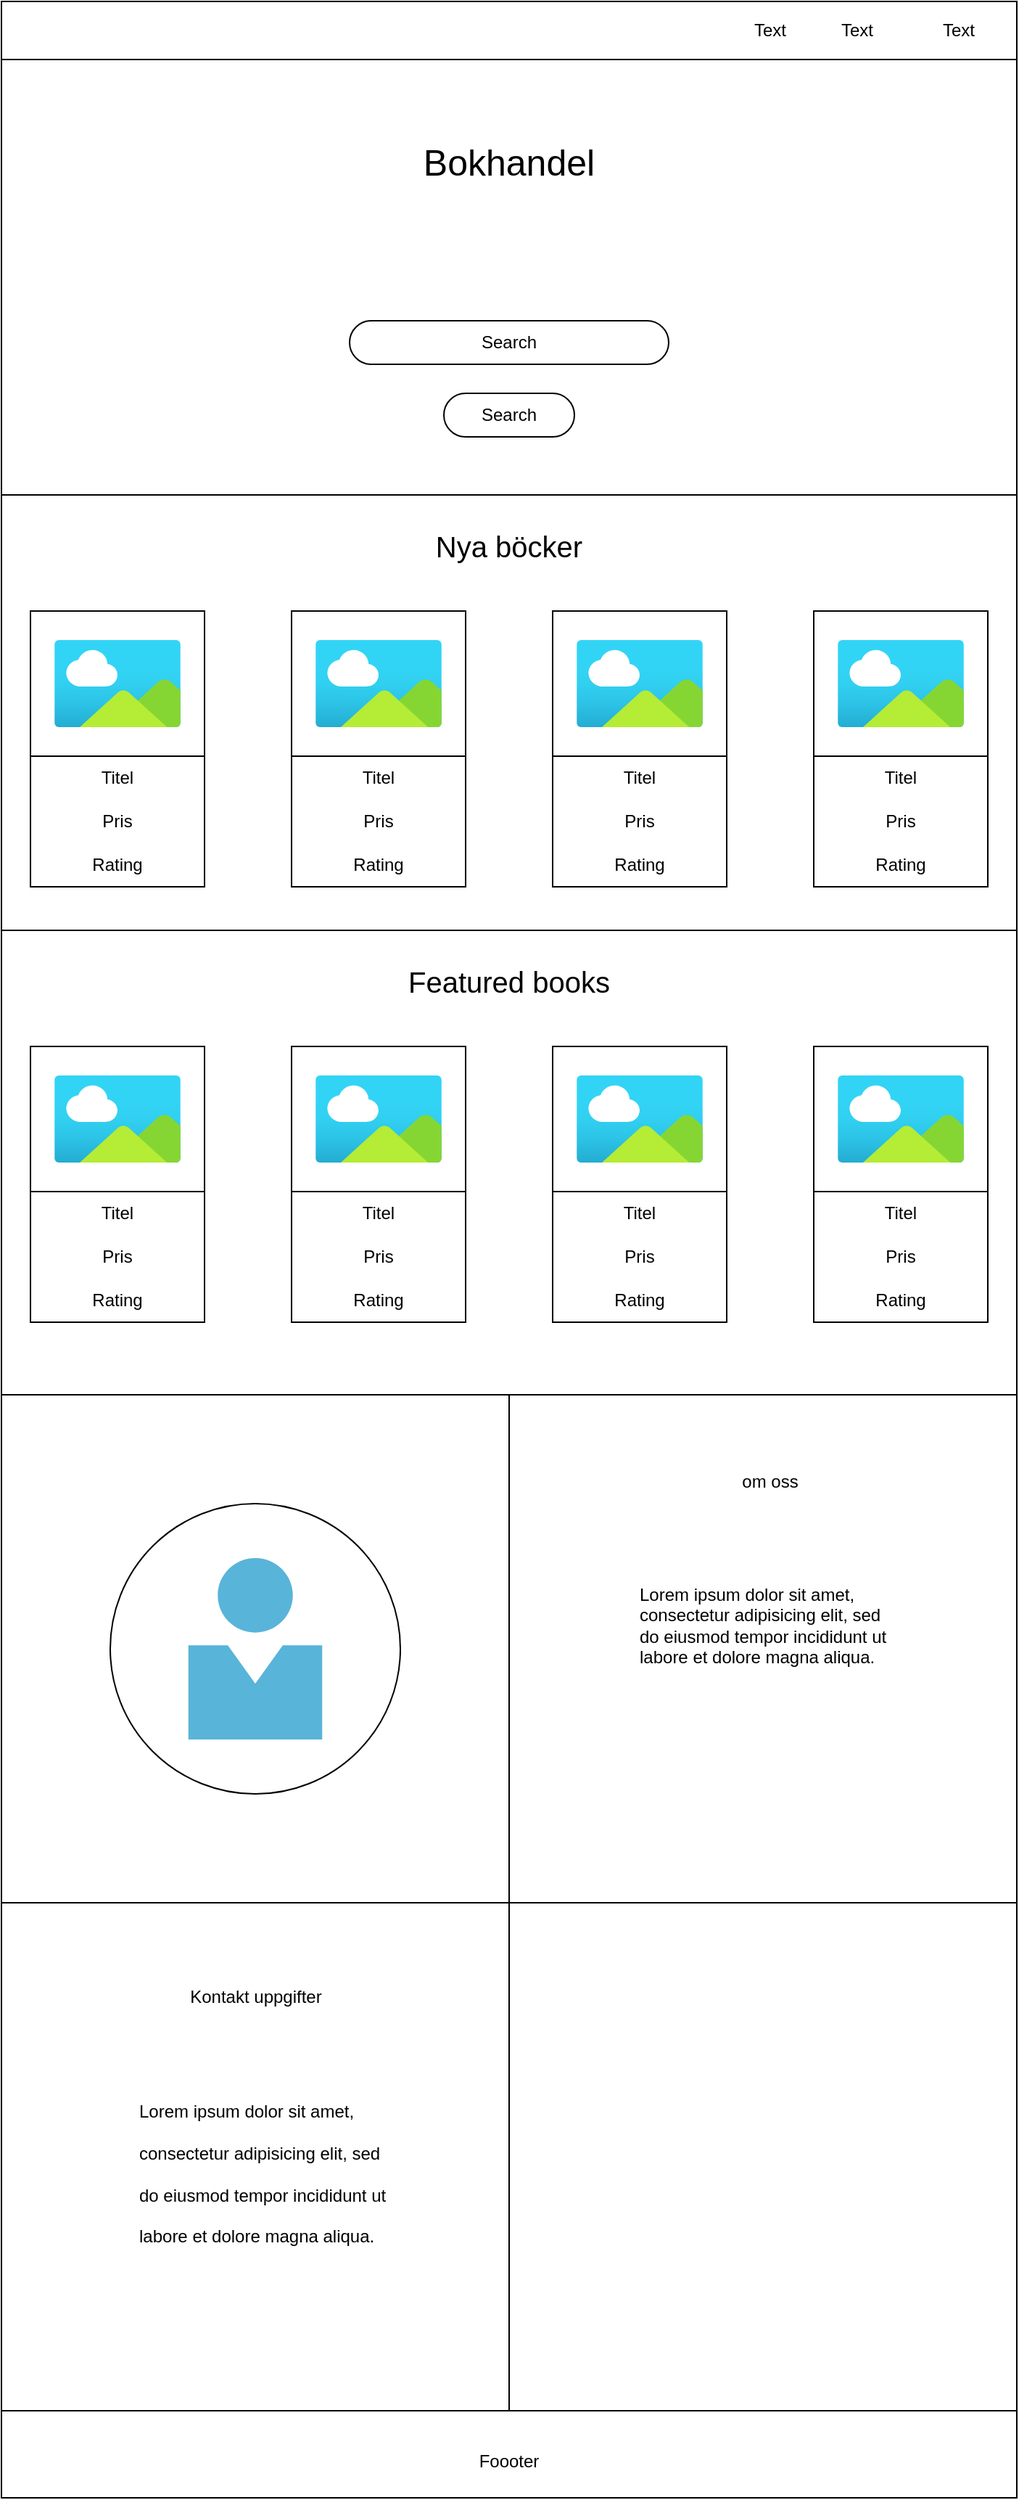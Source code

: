 <mxfile version="24.2.8" type="device" pages="2">
  <diagram name="home.page" id="76tIOucN7_sZw3PYZckv">
    <mxGraphModel dx="1434" dy="746" grid="1" gridSize="10" guides="1" tooltips="1" connect="1" arrows="1" fold="1" page="1" pageScale="1" pageWidth="850" pageHeight="1100" math="0" shadow="0">
      <root>
        <mxCell id="0" />
        <mxCell id="1" parent="0" />
        <mxCell id="iZrrjGmoKsLrjaB48vBP-1" value="" style="rounded=0;whiteSpace=wrap;html=1;" parent="1" vertex="1">
          <mxGeometry x="360" y="360" width="700" height="1720" as="geometry" />
        </mxCell>
        <mxCell id="iZrrjGmoKsLrjaB48vBP-2" value="" style="rounded=0;whiteSpace=wrap;html=1;" parent="1" vertex="1">
          <mxGeometry x="360" y="360" width="700" height="40" as="geometry" />
        </mxCell>
        <mxCell id="iZrrjGmoKsLrjaB48vBP-3" value="Text" style="text;html=1;strokeColor=none;fillColor=none;align=center;verticalAlign=middle;whiteSpace=wrap;rounded=0;" parent="1" vertex="1">
          <mxGeometry x="990" y="365" width="60" height="30" as="geometry" />
        </mxCell>
        <mxCell id="iZrrjGmoKsLrjaB48vBP-4" value="Text" style="text;html=1;strokeColor=none;fillColor=none;align=center;verticalAlign=middle;whiteSpace=wrap;rounded=0;" parent="1" vertex="1">
          <mxGeometry x="920" y="365" width="60" height="30" as="geometry" />
        </mxCell>
        <mxCell id="iZrrjGmoKsLrjaB48vBP-5" value="Text" style="text;html=1;strokeColor=none;fillColor=none;align=center;verticalAlign=middle;whiteSpace=wrap;rounded=0;" parent="1" vertex="1">
          <mxGeometry x="860" y="365" width="60" height="30" as="geometry" />
        </mxCell>
        <mxCell id="iZrrjGmoKsLrjaB48vBP-6" value="" style="rounded=0;whiteSpace=wrap;html=1;" parent="1" vertex="1">
          <mxGeometry x="360" y="400" width="700" height="300" as="geometry" />
        </mxCell>
        <mxCell id="iZrrjGmoKsLrjaB48vBP-7" value="" style="rounded=1;whiteSpace=wrap;html=1;arcSize=50;" parent="1" vertex="1">
          <mxGeometry x="600" y="580" width="220" height="30" as="geometry" />
        </mxCell>
        <mxCell id="iZrrjGmoKsLrjaB48vBP-8" value="Search" style="text;html=1;strokeColor=none;fillColor=none;align=center;verticalAlign=middle;whiteSpace=wrap;rounded=0;" parent="1" vertex="1">
          <mxGeometry x="680" y="580" width="60" height="30" as="geometry" />
        </mxCell>
        <mxCell id="iZrrjGmoKsLrjaB48vBP-9" value="&lt;font style=&quot;font-size: 25px;&quot;&gt;Bokhandel&lt;/font&gt;" style="text;html=1;strokeColor=none;fillColor=none;align=center;verticalAlign=middle;whiteSpace=wrap;rounded=0;" parent="1" vertex="1">
          <mxGeometry x="630" y="430" width="160" height="80" as="geometry" />
        </mxCell>
        <mxCell id="iZrrjGmoKsLrjaB48vBP-11" value="" style="rounded=1;whiteSpace=wrap;html=1;arcSize=50;" parent="1" vertex="1">
          <mxGeometry x="665" y="630" width="90" height="30" as="geometry" />
        </mxCell>
        <mxCell id="iZrrjGmoKsLrjaB48vBP-12" value="Search" style="text;html=1;strokeColor=none;fillColor=none;align=center;verticalAlign=middle;whiteSpace=wrap;rounded=0;" parent="1" vertex="1">
          <mxGeometry x="680" y="630" width="60" height="30" as="geometry" />
        </mxCell>
        <mxCell id="iZrrjGmoKsLrjaB48vBP-13" value="" style="rounded=0;whiteSpace=wrap;html=1;" parent="1" vertex="1">
          <mxGeometry x="360" y="700" width="700" height="300" as="geometry" />
        </mxCell>
        <mxCell id="iZrrjGmoKsLrjaB48vBP-14" value="" style="rounded=0;whiteSpace=wrap;html=1;" parent="1" vertex="1">
          <mxGeometry x="380" y="780" width="120" height="190" as="geometry" />
        </mxCell>
        <mxCell id="iZrrjGmoKsLrjaB48vBP-16" value="" style="rounded=0;whiteSpace=wrap;html=1;" parent="1" vertex="1">
          <mxGeometry x="560" y="780" width="120" height="190" as="geometry" />
        </mxCell>
        <mxCell id="iZrrjGmoKsLrjaB48vBP-18" value="" style="rounded=0;whiteSpace=wrap;html=1;" parent="1" vertex="1">
          <mxGeometry x="740" y="780" width="120" height="190" as="geometry" />
        </mxCell>
        <mxCell id="iZrrjGmoKsLrjaB48vBP-20" value="" style="rounded=0;whiteSpace=wrap;html=1;" parent="1" vertex="1">
          <mxGeometry x="380" y="780" width="120" height="100" as="geometry" />
        </mxCell>
        <mxCell id="iZrrjGmoKsLrjaB48vBP-21" value="" style="image;aspect=fixed;html=1;points=[];align=center;fontSize=12;image=img/lib/azure2/general/Image.svg;" parent="1" vertex="1">
          <mxGeometry x="396.37" y="800" width="87.27" height="60" as="geometry" />
        </mxCell>
        <mxCell id="iZrrjGmoKsLrjaB48vBP-22" value="Titel" style="text;html=1;strokeColor=none;fillColor=none;align=center;verticalAlign=middle;whiteSpace=wrap;rounded=0;" parent="1" vertex="1">
          <mxGeometry x="410" y="880" width="60" height="30" as="geometry" />
        </mxCell>
        <mxCell id="iZrrjGmoKsLrjaB48vBP-23" value="Pris" style="text;html=1;strokeColor=none;fillColor=none;align=center;verticalAlign=middle;whiteSpace=wrap;rounded=0;" parent="1" vertex="1">
          <mxGeometry x="410" y="910" width="60" height="30" as="geometry" />
        </mxCell>
        <mxCell id="iZrrjGmoKsLrjaB48vBP-24" value="Rating" style="text;html=1;strokeColor=none;fillColor=none;align=center;verticalAlign=middle;whiteSpace=wrap;rounded=0;" parent="1" vertex="1">
          <mxGeometry x="410" y="940" width="60" height="30" as="geometry" />
        </mxCell>
        <mxCell id="iZrrjGmoKsLrjaB48vBP-25" value="" style="rounded=0;whiteSpace=wrap;html=1;" parent="1" vertex="1">
          <mxGeometry x="560" y="780" width="120" height="100" as="geometry" />
        </mxCell>
        <mxCell id="iZrrjGmoKsLrjaB48vBP-26" value="" style="image;aspect=fixed;html=1;points=[];align=center;fontSize=12;image=img/lib/azure2/general/Image.svg;" parent="1" vertex="1">
          <mxGeometry x="576.37" y="800" width="87.27" height="60" as="geometry" />
        </mxCell>
        <mxCell id="iZrrjGmoKsLrjaB48vBP-27" value="Titel" style="text;html=1;strokeColor=none;fillColor=none;align=center;verticalAlign=middle;whiteSpace=wrap;rounded=0;" parent="1" vertex="1">
          <mxGeometry x="590" y="880" width="60" height="30" as="geometry" />
        </mxCell>
        <mxCell id="iZrrjGmoKsLrjaB48vBP-28" value="Pris" style="text;html=1;strokeColor=none;fillColor=none;align=center;verticalAlign=middle;whiteSpace=wrap;rounded=0;" parent="1" vertex="1">
          <mxGeometry x="590" y="910" width="60" height="30" as="geometry" />
        </mxCell>
        <mxCell id="iZrrjGmoKsLrjaB48vBP-29" value="Rating" style="text;html=1;strokeColor=none;fillColor=none;align=center;verticalAlign=middle;whiteSpace=wrap;rounded=0;" parent="1" vertex="1">
          <mxGeometry x="590" y="940" width="60" height="30" as="geometry" />
        </mxCell>
        <mxCell id="iZrrjGmoKsLrjaB48vBP-30" value="" style="rounded=0;whiteSpace=wrap;html=1;" parent="1" vertex="1">
          <mxGeometry x="740" y="780" width="120" height="100" as="geometry" />
        </mxCell>
        <mxCell id="iZrrjGmoKsLrjaB48vBP-31" value="" style="image;aspect=fixed;html=1;points=[];align=center;fontSize=12;image=img/lib/azure2/general/Image.svg;" parent="1" vertex="1">
          <mxGeometry x="756.37" y="800" width="87.27" height="60" as="geometry" />
        </mxCell>
        <mxCell id="iZrrjGmoKsLrjaB48vBP-32" value="Titel" style="text;html=1;strokeColor=none;fillColor=none;align=center;verticalAlign=middle;whiteSpace=wrap;rounded=0;" parent="1" vertex="1">
          <mxGeometry x="770" y="880" width="60" height="30" as="geometry" />
        </mxCell>
        <mxCell id="iZrrjGmoKsLrjaB48vBP-33" value="Pris" style="text;html=1;strokeColor=none;fillColor=none;align=center;verticalAlign=middle;whiteSpace=wrap;rounded=0;" parent="1" vertex="1">
          <mxGeometry x="770" y="910" width="60" height="30" as="geometry" />
        </mxCell>
        <mxCell id="iZrrjGmoKsLrjaB48vBP-34" value="Rating" style="text;html=1;strokeColor=none;fillColor=none;align=center;verticalAlign=middle;whiteSpace=wrap;rounded=0;" parent="1" vertex="1">
          <mxGeometry x="770" y="940" width="60" height="30" as="geometry" />
        </mxCell>
        <mxCell id="iZrrjGmoKsLrjaB48vBP-40" value="" style="group" parent="1" vertex="1" connectable="0">
          <mxGeometry x="920" y="780" width="120" height="190" as="geometry" />
        </mxCell>
        <mxCell id="iZrrjGmoKsLrjaB48vBP-15" value="" style="rounded=0;whiteSpace=wrap;html=1;" parent="iZrrjGmoKsLrjaB48vBP-40" vertex="1">
          <mxGeometry width="120" height="190" as="geometry" />
        </mxCell>
        <mxCell id="iZrrjGmoKsLrjaB48vBP-35" value="" style="rounded=0;whiteSpace=wrap;html=1;" parent="iZrrjGmoKsLrjaB48vBP-40" vertex="1">
          <mxGeometry width="120" height="100" as="geometry" />
        </mxCell>
        <mxCell id="iZrrjGmoKsLrjaB48vBP-36" value="" style="image;aspect=fixed;html=1;points=[];align=center;fontSize=12;image=img/lib/azure2/general/Image.svg;" parent="iZrrjGmoKsLrjaB48vBP-40" vertex="1">
          <mxGeometry x="16.37" y="20" width="87.27" height="60" as="geometry" />
        </mxCell>
        <mxCell id="iZrrjGmoKsLrjaB48vBP-37" value="Titel" style="text;html=1;strokeColor=none;fillColor=none;align=center;verticalAlign=middle;whiteSpace=wrap;rounded=0;" parent="iZrrjGmoKsLrjaB48vBP-40" vertex="1">
          <mxGeometry x="30" y="100" width="60" height="30" as="geometry" />
        </mxCell>
        <mxCell id="iZrrjGmoKsLrjaB48vBP-38" value="Pris" style="text;html=1;strokeColor=none;fillColor=none;align=center;verticalAlign=middle;whiteSpace=wrap;rounded=0;" parent="iZrrjGmoKsLrjaB48vBP-40" vertex="1">
          <mxGeometry x="30" y="130" width="60" height="30" as="geometry" />
        </mxCell>
        <mxCell id="iZrrjGmoKsLrjaB48vBP-39" value="Rating" style="text;html=1;strokeColor=none;fillColor=none;align=center;verticalAlign=middle;whiteSpace=wrap;rounded=0;" parent="iZrrjGmoKsLrjaB48vBP-40" vertex="1">
          <mxGeometry x="30" y="160" width="60" height="30" as="geometry" />
        </mxCell>
        <mxCell id="iZrrjGmoKsLrjaB48vBP-41" value="" style="group" parent="1" vertex="1" connectable="0">
          <mxGeometry x="920" y="1080" width="120" height="190" as="geometry" />
        </mxCell>
        <mxCell id="iZrrjGmoKsLrjaB48vBP-42" value="" style="rounded=0;whiteSpace=wrap;html=1;" parent="iZrrjGmoKsLrjaB48vBP-41" vertex="1">
          <mxGeometry width="120" height="190" as="geometry" />
        </mxCell>
        <mxCell id="iZrrjGmoKsLrjaB48vBP-43" value="" style="rounded=0;whiteSpace=wrap;html=1;" parent="iZrrjGmoKsLrjaB48vBP-41" vertex="1">
          <mxGeometry width="120" height="100" as="geometry" />
        </mxCell>
        <mxCell id="iZrrjGmoKsLrjaB48vBP-44" value="" style="image;aspect=fixed;html=1;points=[];align=center;fontSize=12;image=img/lib/azure2/general/Image.svg;" parent="iZrrjGmoKsLrjaB48vBP-41" vertex="1">
          <mxGeometry x="16.37" y="20" width="87.27" height="60" as="geometry" />
        </mxCell>
        <mxCell id="iZrrjGmoKsLrjaB48vBP-45" value="Titel" style="text;html=1;strokeColor=none;fillColor=none;align=center;verticalAlign=middle;whiteSpace=wrap;rounded=0;" parent="iZrrjGmoKsLrjaB48vBP-41" vertex="1">
          <mxGeometry x="30" y="100" width="60" height="30" as="geometry" />
        </mxCell>
        <mxCell id="iZrrjGmoKsLrjaB48vBP-46" value="Pris" style="text;html=1;strokeColor=none;fillColor=none;align=center;verticalAlign=middle;whiteSpace=wrap;rounded=0;" parent="iZrrjGmoKsLrjaB48vBP-41" vertex="1">
          <mxGeometry x="30" y="130" width="60" height="30" as="geometry" />
        </mxCell>
        <mxCell id="iZrrjGmoKsLrjaB48vBP-47" value="Rating" style="text;html=1;strokeColor=none;fillColor=none;align=center;verticalAlign=middle;whiteSpace=wrap;rounded=0;" parent="iZrrjGmoKsLrjaB48vBP-41" vertex="1">
          <mxGeometry x="30" y="160" width="60" height="30" as="geometry" />
        </mxCell>
        <mxCell id="iZrrjGmoKsLrjaB48vBP-48" value="&lt;font style=&quot;font-size: 20px;&quot;&gt;Nya böcker&lt;/font&gt;" style="text;html=1;strokeColor=none;fillColor=none;align=center;verticalAlign=middle;whiteSpace=wrap;rounded=0;" parent="1" vertex="1">
          <mxGeometry x="650" y="720" width="120" height="30" as="geometry" />
        </mxCell>
        <mxCell id="iZrrjGmoKsLrjaB48vBP-49" value="&lt;font style=&quot;font-size: 20px;&quot;&gt;Featured books&lt;/font&gt;" style="text;html=1;strokeColor=none;fillColor=none;align=center;verticalAlign=middle;whiteSpace=wrap;rounded=0;" parent="1" vertex="1">
          <mxGeometry x="630" y="1020" width="160" height="30" as="geometry" />
        </mxCell>
        <mxCell id="iZrrjGmoKsLrjaB48vBP-50" value="" style="group" parent="1" vertex="1" connectable="0">
          <mxGeometry x="740" y="1080" width="120" height="190" as="geometry" />
        </mxCell>
        <mxCell id="iZrrjGmoKsLrjaB48vBP-51" value="" style="rounded=0;whiteSpace=wrap;html=1;" parent="iZrrjGmoKsLrjaB48vBP-50" vertex="1">
          <mxGeometry width="120" height="190" as="geometry" />
        </mxCell>
        <mxCell id="iZrrjGmoKsLrjaB48vBP-52" value="" style="rounded=0;whiteSpace=wrap;html=1;" parent="iZrrjGmoKsLrjaB48vBP-50" vertex="1">
          <mxGeometry width="120" height="100" as="geometry" />
        </mxCell>
        <mxCell id="iZrrjGmoKsLrjaB48vBP-53" value="" style="image;aspect=fixed;html=1;points=[];align=center;fontSize=12;image=img/lib/azure2/general/Image.svg;" parent="iZrrjGmoKsLrjaB48vBP-50" vertex="1">
          <mxGeometry x="16.37" y="20" width="87.27" height="60" as="geometry" />
        </mxCell>
        <mxCell id="iZrrjGmoKsLrjaB48vBP-54" value="Titel" style="text;html=1;strokeColor=none;fillColor=none;align=center;verticalAlign=middle;whiteSpace=wrap;rounded=0;" parent="iZrrjGmoKsLrjaB48vBP-50" vertex="1">
          <mxGeometry x="30" y="100" width="60" height="30" as="geometry" />
        </mxCell>
        <mxCell id="iZrrjGmoKsLrjaB48vBP-55" value="Pris" style="text;html=1;strokeColor=none;fillColor=none;align=center;verticalAlign=middle;whiteSpace=wrap;rounded=0;" parent="iZrrjGmoKsLrjaB48vBP-50" vertex="1">
          <mxGeometry x="30" y="130" width="60" height="30" as="geometry" />
        </mxCell>
        <mxCell id="iZrrjGmoKsLrjaB48vBP-56" value="Rating" style="text;html=1;strokeColor=none;fillColor=none;align=center;verticalAlign=middle;whiteSpace=wrap;rounded=0;" parent="iZrrjGmoKsLrjaB48vBP-50" vertex="1">
          <mxGeometry x="30" y="160" width="60" height="30" as="geometry" />
        </mxCell>
        <mxCell id="iZrrjGmoKsLrjaB48vBP-57" value="" style="group" parent="1" vertex="1" connectable="0">
          <mxGeometry x="560" y="1080" width="120" height="190" as="geometry" />
        </mxCell>
        <mxCell id="iZrrjGmoKsLrjaB48vBP-58" value="" style="rounded=0;whiteSpace=wrap;html=1;" parent="iZrrjGmoKsLrjaB48vBP-57" vertex="1">
          <mxGeometry width="120" height="190" as="geometry" />
        </mxCell>
        <mxCell id="iZrrjGmoKsLrjaB48vBP-59" value="" style="rounded=0;whiteSpace=wrap;html=1;" parent="iZrrjGmoKsLrjaB48vBP-57" vertex="1">
          <mxGeometry width="120" height="100" as="geometry" />
        </mxCell>
        <mxCell id="iZrrjGmoKsLrjaB48vBP-60" value="" style="image;aspect=fixed;html=1;points=[];align=center;fontSize=12;image=img/lib/azure2/general/Image.svg;" parent="iZrrjGmoKsLrjaB48vBP-57" vertex="1">
          <mxGeometry x="16.37" y="20" width="87.27" height="60" as="geometry" />
        </mxCell>
        <mxCell id="iZrrjGmoKsLrjaB48vBP-61" value="Titel" style="text;html=1;strokeColor=none;fillColor=none;align=center;verticalAlign=middle;whiteSpace=wrap;rounded=0;" parent="iZrrjGmoKsLrjaB48vBP-57" vertex="1">
          <mxGeometry x="30" y="100" width="60" height="30" as="geometry" />
        </mxCell>
        <mxCell id="iZrrjGmoKsLrjaB48vBP-62" value="Pris" style="text;html=1;strokeColor=none;fillColor=none;align=center;verticalAlign=middle;whiteSpace=wrap;rounded=0;" parent="iZrrjGmoKsLrjaB48vBP-57" vertex="1">
          <mxGeometry x="30" y="130" width="60" height="30" as="geometry" />
        </mxCell>
        <mxCell id="iZrrjGmoKsLrjaB48vBP-63" value="Rating" style="text;html=1;strokeColor=none;fillColor=none;align=center;verticalAlign=middle;whiteSpace=wrap;rounded=0;" parent="iZrrjGmoKsLrjaB48vBP-57" vertex="1">
          <mxGeometry x="30" y="160" width="60" height="30" as="geometry" />
        </mxCell>
        <mxCell id="iZrrjGmoKsLrjaB48vBP-64" value="" style="group" parent="1" vertex="1" connectable="0">
          <mxGeometry x="380" y="1080" width="120" height="190" as="geometry" />
        </mxCell>
        <mxCell id="iZrrjGmoKsLrjaB48vBP-65" value="" style="rounded=0;whiteSpace=wrap;html=1;" parent="iZrrjGmoKsLrjaB48vBP-64" vertex="1">
          <mxGeometry width="120" height="190" as="geometry" />
        </mxCell>
        <mxCell id="iZrrjGmoKsLrjaB48vBP-66" value="" style="rounded=0;whiteSpace=wrap;html=1;" parent="iZrrjGmoKsLrjaB48vBP-64" vertex="1">
          <mxGeometry width="120" height="100" as="geometry" />
        </mxCell>
        <mxCell id="iZrrjGmoKsLrjaB48vBP-67" value="" style="image;aspect=fixed;html=1;points=[];align=center;fontSize=12;image=img/lib/azure2/general/Image.svg;" parent="iZrrjGmoKsLrjaB48vBP-64" vertex="1">
          <mxGeometry x="16.37" y="20" width="87.27" height="60" as="geometry" />
        </mxCell>
        <mxCell id="iZrrjGmoKsLrjaB48vBP-68" value="Titel" style="text;html=1;strokeColor=none;fillColor=none;align=center;verticalAlign=middle;whiteSpace=wrap;rounded=0;" parent="iZrrjGmoKsLrjaB48vBP-64" vertex="1">
          <mxGeometry x="30" y="100" width="60" height="30" as="geometry" />
        </mxCell>
        <mxCell id="iZrrjGmoKsLrjaB48vBP-69" value="Pris" style="text;html=1;strokeColor=none;fillColor=none;align=center;verticalAlign=middle;whiteSpace=wrap;rounded=0;" parent="iZrrjGmoKsLrjaB48vBP-64" vertex="1">
          <mxGeometry x="30" y="130" width="60" height="30" as="geometry" />
        </mxCell>
        <mxCell id="iZrrjGmoKsLrjaB48vBP-70" value="Rating" style="text;html=1;strokeColor=none;fillColor=none;align=center;verticalAlign=middle;whiteSpace=wrap;rounded=0;" parent="iZrrjGmoKsLrjaB48vBP-64" vertex="1">
          <mxGeometry x="30" y="160" width="60" height="30" as="geometry" />
        </mxCell>
        <mxCell id="iZrrjGmoKsLrjaB48vBP-71" value="" style="rounded=0;whiteSpace=wrap;html=1;" parent="1" vertex="1">
          <mxGeometry x="360" y="1320" width="700" height="350" as="geometry" />
        </mxCell>
        <mxCell id="iZrrjGmoKsLrjaB48vBP-72" value="" style="rounded=0;whiteSpace=wrap;html=1;" parent="1" vertex="1">
          <mxGeometry x="360" y="1320" width="350" height="350" as="geometry" />
        </mxCell>
        <mxCell id="iZrrjGmoKsLrjaB48vBP-74" value="om oss" style="text;html=1;strokeColor=none;fillColor=none;align=center;verticalAlign=middle;whiteSpace=wrap;rounded=0;" parent="1" vertex="1">
          <mxGeometry x="860" y="1365" width="60" height="30" as="geometry" />
        </mxCell>
        <mxCell id="iZrrjGmoKsLrjaB48vBP-76" value="" style="ellipse;whiteSpace=wrap;html=1;aspect=fixed;" parent="1" vertex="1">
          <mxGeometry x="435" y="1395" width="200" height="200" as="geometry" />
        </mxCell>
        <mxCell id="iZrrjGmoKsLrjaB48vBP-77" value="" style="image;sketch=0;aspect=fixed;html=1;points=[];align=center;fontSize=12;image=img/lib/mscae/Person.svg;" parent="1" vertex="1">
          <mxGeometry x="488.75" y="1432.5" width="92.5" height="125" as="geometry" />
        </mxCell>
        <mxCell id="iZrrjGmoKsLrjaB48vBP-78" value="" style="rounded=0;whiteSpace=wrap;html=1;" parent="1" vertex="1">
          <mxGeometry x="360" y="1670" width="350" height="350" as="geometry" />
        </mxCell>
        <mxCell id="iZrrjGmoKsLrjaB48vBP-79" value="" style="rounded=0;whiteSpace=wrap;html=1;" parent="1" vertex="1">
          <mxGeometry x="710" y="1670" width="350" height="350" as="geometry" />
        </mxCell>
        <mxCell id="iZrrjGmoKsLrjaB48vBP-80" value="Kontakt uppgifter" style="text;html=1;strokeColor=none;fillColor=none;align=center;verticalAlign=middle;whiteSpace=wrap;rounded=0;" parent="1" vertex="1">
          <mxGeometry x="487.5" y="1720" width="95" height="30" as="geometry" />
        </mxCell>
        <mxCell id="iZrrjGmoKsLrjaB48vBP-82" value="&lt;h1&gt;&lt;br&gt;&lt;/h1&gt;&lt;p&gt;Lorem ipsum dolor sit amet, consectetur adipisicing elit, sed do eiusmod tempor incididunt ut labore et dolore magna aliqua.&lt;/p&gt;" style="text;html=1;strokeColor=none;fillColor=none;spacing=5;spacingTop=-20;whiteSpace=wrap;overflow=hidden;rounded=0;" parent="1" vertex="1">
          <mxGeometry x="795" y="1400" width="190" height="120" as="geometry" />
        </mxCell>
        <mxCell id="iZrrjGmoKsLrjaB48vBP-75" value="&lt;h1&gt;&lt;span style=&quot;background-color: initial; font-size: 12px; font-weight: normal;&quot;&gt;Lorem ipsum dolor sit amet, consectetur adipisicing elit, sed do eiusmod tempor incididunt ut labore et dolore magna aliqua.&lt;/span&gt;&lt;br&gt;&lt;/h1&gt;" style="text;html=1;strokeColor=none;fillColor=none;spacing=5;spacingTop=-20;whiteSpace=wrap;overflow=hidden;rounded=0;" parent="1" vertex="1">
          <mxGeometry x="450" y="1790" width="190" height="120" as="geometry" />
        </mxCell>
        <mxCell id="iZrrjGmoKsLrjaB48vBP-83" value="" style="shape=image;html=1;verticalAlign=top;verticalLabelPosition=bottom;labelBackgroundColor=#ffffff;imageAspect=0;aspect=fixed;image=https://cdn4.iconfinder.com/data/icons/flatified/128/map.png" parent="1" vertex="1">
          <mxGeometry x="780" y="1740" width="220" height="220" as="geometry" />
        </mxCell>
        <mxCell id="iZrrjGmoKsLrjaB48vBP-84" value="Foooter" style="text;html=1;strokeColor=none;fillColor=none;align=center;verticalAlign=middle;whiteSpace=wrap;rounded=0;" parent="1" vertex="1">
          <mxGeometry x="680" y="2040" width="60" height="30" as="geometry" />
        </mxCell>
      </root>
    </mxGraphModel>
  </diagram>
  <diagram id="vIYViaBVw13LxOcoIEZk" name="flowchart">
    <mxGraphModel dx="3134" dy="746" grid="1" gridSize="10" guides="1" tooltips="1" connect="1" arrows="1" fold="1" page="1" pageScale="1" pageWidth="850" pageHeight="1100" math="0" shadow="0">
      <root>
        <mxCell id="0" />
        <mxCell id="1" parent="0" />
        <mxCell id="bOaMTkq2fiwJ9Cdkh7bz-3" style="edgeStyle=orthogonalEdgeStyle;rounded=0;orthogonalLoop=1;jettySize=auto;html=1;entryX=0;entryY=0.5;entryDx=0;entryDy=0;" parent="1" source="VeWPwlOGxFKslaNG0pev-1" target="bOaMTkq2fiwJ9Cdkh7bz-2" edge="1">
          <mxGeometry relative="1" as="geometry" />
        </mxCell>
        <mxCell id="VeWPwlOGxFKslaNG0pev-1" value="" style="rounded=0;whiteSpace=wrap;html=1;" parent="1" vertex="1">
          <mxGeometry x="320" y="580" width="160" height="150" as="geometry" />
        </mxCell>
        <mxCell id="VeWPwlOGxFKslaNG0pev-2" value="&lt;font style=&quot;font-size: 17px;&quot;&gt;Index&lt;/font&gt;" style="text;html=1;strokeColor=none;fillColor=none;align=center;verticalAlign=middle;whiteSpace=wrap;rounded=0;" parent="1" vertex="1">
          <mxGeometry x="370" y="540" width="60" height="30" as="geometry" />
        </mxCell>
        <mxCell id="VeWPwlOGxFKslaNG0pev-4" value="searchbooks" style="text;html=1;strokeColor=none;fillColor=none;align=center;verticalAlign=middle;whiteSpace=wrap;rounded=0;" parent="1" vertex="1">
          <mxGeometry x="370" y="590" width="60" height="30" as="geometry" />
        </mxCell>
        <mxCell id="VeWPwlOGxFKslaNG0pev-5" value="featchlatestbooks" style="text;html=1;strokeColor=none;fillColor=none;align=center;verticalAlign=middle;whiteSpace=wrap;rounded=0;" parent="1" vertex="1">
          <mxGeometry x="370" y="620" width="60" height="30" as="geometry" />
        </mxCell>
        <mxCell id="bOaMTkq2fiwJ9Cdkh7bz-2" value="" style="rounded=0;whiteSpace=wrap;html=1;" parent="1" vertex="1">
          <mxGeometry x="580" y="580" width="160" height="150" as="geometry" />
        </mxCell>
        <mxCell id="bOaMTkq2fiwJ9Cdkh7bz-4" value="single_book" style="text;html=1;strokeColor=none;fillColor=none;align=center;verticalAlign=middle;whiteSpace=wrap;rounded=0;" parent="1" vertex="1">
          <mxGeometry x="630" y="540" width="60" height="30" as="geometry" />
        </mxCell>
        <mxCell id="bOaMTkq2fiwJ9Cdkh7bz-5" value="featchbook" style="text;html=1;strokeColor=none;fillColor=none;align=center;verticalAlign=middle;whiteSpace=wrap;rounded=0;" parent="1" vertex="1">
          <mxGeometry x="630" y="620" width="60" height="30" as="geometry" />
        </mxCell>
        <mxCell id="bOaMTkq2fiwJ9Cdkh7bz-8" value="&lt;font style=&quot;font-size: 17px;&quot;&gt;Login_page&lt;/font&gt;" style="text;html=1;strokeColor=none;fillColor=none;align=center;verticalAlign=middle;whiteSpace=wrap;rounded=0;" parent="1" vertex="1">
          <mxGeometry x="-60" y="560" width="60" height="30" as="geometry" />
        </mxCell>
        <mxCell id="bOaMTkq2fiwJ9Cdkh7bz-9" style="edgeStyle=orthogonalEdgeStyle;rounded=0;orthogonalLoop=1;jettySize=auto;html=1;" parent="1" source="bOaMTkq2fiwJ9Cdkh7bz-10" target="bOaMTkq2fiwJ9Cdkh7bz-11" edge="1">
          <mxGeometry relative="1" as="geometry" />
        </mxCell>
        <mxCell id="bOaMTkq2fiwJ9Cdkh7bz-10" value="Logout()&lt;br&gt;Fetch user ()&lt;br&gt;checkLoginStatus()&lt;br&gt;checkRole()" style="rounded=0;whiteSpace=wrap;html=1;" parent="1" vertex="1">
          <mxGeometry x="-520" y="890" width="240" height="230" as="geometry" />
        </mxCell>
        <mxCell id="bOaMTkq2fiwJ9Cdkh7bz-11" value="Logout()&lt;br&gt;&amp;nbsp;Update user info()&lt;br&gt;checkLoginStatus()&lt;br&gt;checkRole()" style="rounded=0;whiteSpace=wrap;html=1;" parent="1" vertex="1">
          <mxGeometry x="-920" y="890" width="240" height="230" as="geometry" />
        </mxCell>
        <mxCell id="bOaMTkq2fiwJ9Cdkh7bz-15" style="edgeStyle=orthogonalEdgeStyle;rounded=0;orthogonalLoop=1;jettySize=auto;html=1;" parent="1" source="bOaMTkq2fiwJ9Cdkh7bz-12" edge="1">
          <mxGeometry relative="1" as="geometry">
            <mxPoint x="-270" y="1005" as="targetPoint" />
          </mxGeometry>
        </mxCell>
        <mxCell id="bOaMTkq2fiwJ9Cdkh7bz-12" value="Logout()&lt;br&gt;checkLoginStatus()&lt;br&gt;checkRole()&lt;br&gt;&lt;br&gt;&lt;div&gt;&lt;br&gt;&lt;/div&gt;" style="rounded=0;whiteSpace=wrap;html=1;" parent="1" vertex="1">
          <mxGeometry x="-150" y="890" width="240" height="230" as="geometry" />
        </mxCell>
        <mxCell id="bOaMTkq2fiwJ9Cdkh7bz-16" style="edgeStyle=orthogonalEdgeStyle;rounded=0;orthogonalLoop=1;jettySize=auto;html=1;entryX=0.5;entryY=0;entryDx=0;entryDy=0;" parent="1" source="bOaMTkq2fiwJ9Cdkh7bz-14" target="bOaMTkq2fiwJ9Cdkh7bz-12" edge="1">
          <mxGeometry relative="1" as="geometry" />
        </mxCell>
        <mxCell id="bOaMTkq2fiwJ9Cdkh7bz-14" value="Login()&lt;br&gt;CheckloginStatus()" style="rounded=0;whiteSpace=wrap;html=1;" parent="1" vertex="1">
          <mxGeometry x="-150" y="610" width="240" height="230" as="geometry" />
        </mxCell>
        <mxCell id="bOaMTkq2fiwJ9Cdkh7bz-18" value="createuser" style="text;html=1;strokeColor=none;fillColor=none;align=center;verticalAlign=middle;whiteSpace=wrap;rounded=0;" parent="1" vertex="1">
          <mxGeometry x="-430" y="1030" width="60" height="30" as="geometry" />
        </mxCell>
        <mxCell id="bOaMTkq2fiwJ9Cdkh7bz-19" value="featchpopcategoris" style="text;html=1;strokeColor=none;fillColor=none;align=center;verticalAlign=middle;whiteSpace=wrap;rounded=0;" parent="1" vertex="1">
          <mxGeometry x="370" y="650" width="60" height="30" as="geometry" />
        </mxCell>
        <mxCell id="bOaMTkq2fiwJ9Cdkh7bz-20" value="featchfeaturedbooks" style="text;html=1;strokeColor=none;fillColor=none;align=center;verticalAlign=middle;whiteSpace=wrap;rounded=0;" parent="1" vertex="1">
          <mxGeometry x="370" y="680" width="60" height="30" as="geometry" />
        </mxCell>
        <mxCell id="ZPY_N_mSAc72i494tLjH-1" value="searchbooks" style="text;html=1;strokeColor=none;fillColor=none;align=center;verticalAlign=middle;whiteSpace=wrap;rounded=0;" vertex="1" parent="1">
          <mxGeometry x="630" y="590" width="60" height="30" as="geometry" />
        </mxCell>
        <mxCell id="ZPY_N_mSAc72i494tLjH-2" value="featchbookinformation" style="rounded=0;whiteSpace=wrap;html=1;" vertex="1" parent="1">
          <mxGeometry x="170" y="890" width="240" height="230" as="geometry" />
        </mxCell>
        <mxCell id="ZPY_N_mSAc72i494tLjH-3" style="edgeStyle=orthogonalEdgeStyle;rounded=0;orthogonalLoop=1;jettySize=auto;html=1;" edge="1" parent="1">
          <mxGeometry relative="1" as="geometry">
            <mxPoint x="90" y="1000" as="sourcePoint" />
            <mxPoint x="160" y="1000" as="targetPoint" />
          </mxGeometry>
        </mxCell>
        <mxCell id="ZPY_N_mSAc72i494tLjH-4" value="singlebook" style="text;html=1;align=center;verticalAlign=middle;resizable=0;points=[];autosize=1;strokeColor=none;fillColor=none;" vertex="1" parent="1">
          <mxGeometry x="260" y="850" width="80" height="30" as="geometry" />
        </mxCell>
        <mxCell id="ZPY_N_mSAc72i494tLjH-5" value="everybook" style="text;html=1;align=center;verticalAlign=middle;resizable=0;points=[];autosize=1;strokeColor=none;fillColor=none;" vertex="1" parent="1">
          <mxGeometry x="250" y="1020" width="80" height="30" as="geometry" />
        </mxCell>
        <mxCell id="ZPY_N_mSAc72i494tLjH-6" value="&lt;span style=&quot;color: rgb(0, 0, 0); font-family: Helvetica; font-size: 12px; font-style: normal; font-variant-ligatures: normal; font-variant-caps: normal; font-weight: 400; letter-spacing: normal; orphans: 2; text-align: center; text-indent: 0px; text-transform: none; widows: 2; word-spacing: 0px; -webkit-text-stroke-width: 0px; white-space: normal; background-color: rgb(251, 251, 251); text-decoration-thickness: initial; text-decoration-style: initial; text-decoration-color: initial; display: inline !important; float: none;&quot;&gt;Logout()&lt;/span&gt;&lt;br style=&quot;forced-color-adjust: none; color: rgb(0, 0, 0); font-family: Helvetica; font-size: 12px; font-style: normal; font-variant-ligatures: normal; font-variant-caps: normal; font-weight: 400; letter-spacing: normal; orphans: 2; text-align: center; text-indent: 0px; text-transform: none; widows: 2; word-spacing: 0px; -webkit-text-stroke-width: 0px; white-space: normal; background-color: rgb(251, 251, 251); text-decoration-thickness: initial; text-decoration-style: initial; text-decoration-color: initial;&quot;&gt;" style="text;whiteSpace=wrap;html=1;" vertex="1" parent="1">
          <mxGeometry x="265" y="960" width="50" height="30" as="geometry" />
        </mxCell>
        <mxCell id="ZPY_N_mSAc72i494tLjH-8" value="deletebook" style="text;html=1;align=center;verticalAlign=middle;whiteSpace=wrap;rounded=0;" vertex="1" parent="1">
          <mxGeometry x="260" y="1050" width="60" height="30" as="geometry" />
        </mxCell>
        <mxCell id="ZPY_N_mSAc72i494tLjH-10" value="&lt;div&gt;updatebookinfo&lt;/div&gt;" style="rounded=0;whiteSpace=wrap;html=1;" vertex="1" parent="1">
          <mxGeometry x="480" y="890" width="240" height="230" as="geometry" />
        </mxCell>
        <mxCell id="ZPY_N_mSAc72i494tLjH-11" value="editbook" style="text;html=1;align=center;verticalAlign=middle;resizable=0;points=[];autosize=1;strokeColor=none;fillColor=none;" vertex="1" parent="1">
          <mxGeometry x="575" y="840" width="70" height="30" as="geometry" />
        </mxCell>
        <mxCell id="ZPY_N_mSAc72i494tLjH-12" style="edgeStyle=orthogonalEdgeStyle;rounded=0;orthogonalLoop=1;jettySize=auto;html=1;" edge="1" parent="1">
          <mxGeometry relative="1" as="geometry">
            <mxPoint x="410" y="1004.5" as="sourcePoint" />
            <mxPoint x="480" y="1004.5" as="targetPoint" />
          </mxGeometry>
        </mxCell>
      </root>
    </mxGraphModel>
  </diagram>
</mxfile>
